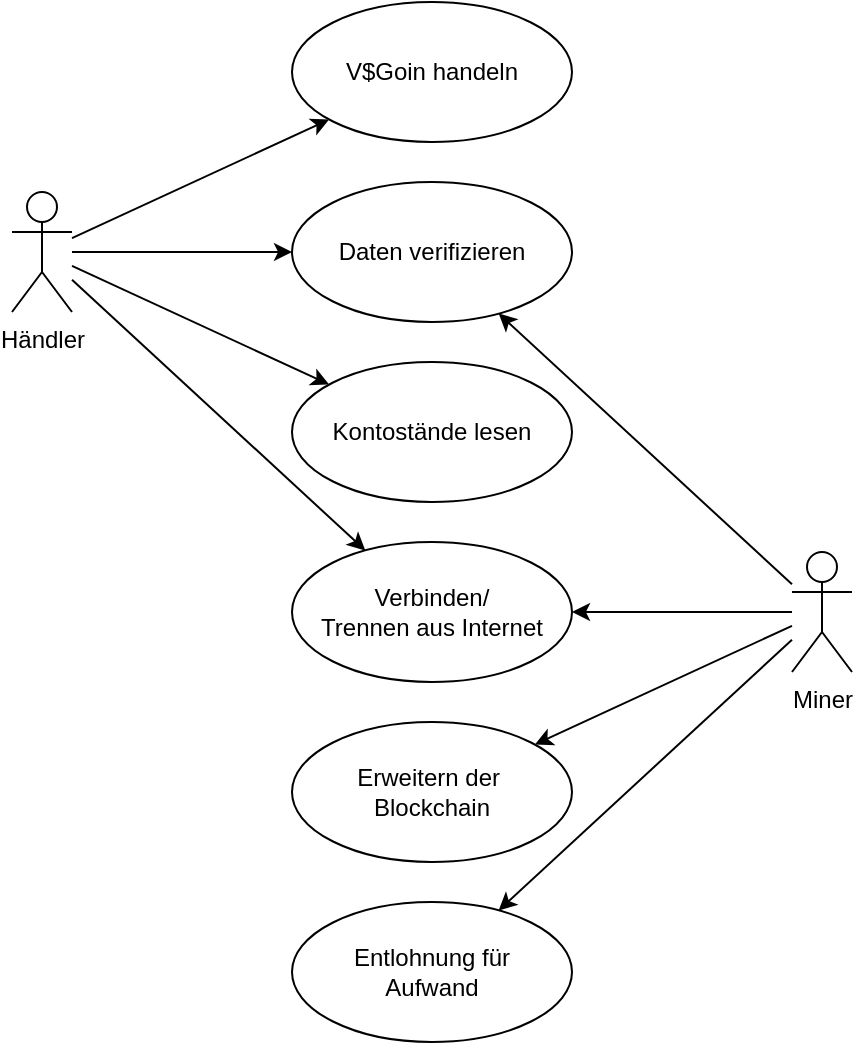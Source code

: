 <mxfile version="28.2.8">
  <diagram name="Seite-1" id="5Yrx12I46dSw8LCCXNga">
    <mxGraphModel dx="1752" dy="1118" grid="1" gridSize="10" guides="1" tooltips="1" connect="1" arrows="1" fold="1" page="1" pageScale="1" pageWidth="827" pageHeight="1169" math="0" shadow="0">
      <root>
        <mxCell id="0" />
        <mxCell id="1" parent="0" />
        <mxCell id="AdJ3X4EFP70mwGL6Qefu-1" value="V$Goin handeln" style="ellipse;whiteSpace=wrap;html=1;" vertex="1" parent="1">
          <mxGeometry x="310" y="260" width="140" height="70" as="geometry" />
        </mxCell>
        <mxCell id="AdJ3X4EFP70mwGL6Qefu-6" style="rounded=0;orthogonalLoop=1;jettySize=auto;html=1;" edge="1" parent="1" source="AdJ3X4EFP70mwGL6Qefu-2" target="AdJ3X4EFP70mwGL6Qefu-1">
          <mxGeometry relative="1" as="geometry" />
        </mxCell>
        <mxCell id="AdJ3X4EFP70mwGL6Qefu-7" style="rounded=0;orthogonalLoop=1;jettySize=auto;html=1;" edge="1" parent="1" source="AdJ3X4EFP70mwGL6Qefu-2" target="AdJ3X4EFP70mwGL6Qefu-3">
          <mxGeometry relative="1" as="geometry" />
        </mxCell>
        <mxCell id="AdJ3X4EFP70mwGL6Qefu-8" style="rounded=0;orthogonalLoop=1;jettySize=auto;html=1;" edge="1" parent="1" source="AdJ3X4EFP70mwGL6Qefu-2" target="AdJ3X4EFP70mwGL6Qefu-4">
          <mxGeometry relative="1" as="geometry" />
        </mxCell>
        <mxCell id="AdJ3X4EFP70mwGL6Qefu-9" style="rounded=0;orthogonalLoop=1;jettySize=auto;html=1;" edge="1" parent="1" source="AdJ3X4EFP70mwGL6Qefu-2" target="AdJ3X4EFP70mwGL6Qefu-5">
          <mxGeometry relative="1" as="geometry" />
        </mxCell>
        <mxCell id="AdJ3X4EFP70mwGL6Qefu-2" value="Händler" style="shape=umlActor;verticalLabelPosition=bottom;verticalAlign=top;html=1;" vertex="1" parent="1">
          <mxGeometry x="170" y="355" width="30" height="60" as="geometry" />
        </mxCell>
        <mxCell id="AdJ3X4EFP70mwGL6Qefu-3" value="Daten verifizieren" style="ellipse;whiteSpace=wrap;html=1;" vertex="1" parent="1">
          <mxGeometry x="310" y="350" width="140" height="70" as="geometry" />
        </mxCell>
        <mxCell id="AdJ3X4EFP70mwGL6Qefu-4" value="Kontostände lesen" style="ellipse;whiteSpace=wrap;html=1;" vertex="1" parent="1">
          <mxGeometry x="310" y="440" width="140" height="70" as="geometry" />
        </mxCell>
        <mxCell id="AdJ3X4EFP70mwGL6Qefu-5" value="Verbinden/&lt;div&gt;Trennen aus Internet&lt;/div&gt;" style="ellipse;whiteSpace=wrap;html=1;" vertex="1" parent="1">
          <mxGeometry x="310" y="530" width="140" height="70" as="geometry" />
        </mxCell>
        <mxCell id="AdJ3X4EFP70mwGL6Qefu-10" value="Erweitern der&amp;nbsp;&lt;div&gt;Blockchain&lt;/div&gt;" style="ellipse;whiteSpace=wrap;html=1;" vertex="1" parent="1">
          <mxGeometry x="310" y="620" width="140" height="70" as="geometry" />
        </mxCell>
        <mxCell id="AdJ3X4EFP70mwGL6Qefu-12" style="rounded=0;orthogonalLoop=1;jettySize=auto;html=1;" edge="1" parent="1" source="AdJ3X4EFP70mwGL6Qefu-11" target="AdJ3X4EFP70mwGL6Qefu-5">
          <mxGeometry relative="1" as="geometry" />
        </mxCell>
        <mxCell id="AdJ3X4EFP70mwGL6Qefu-13" style="rounded=0;orthogonalLoop=1;jettySize=auto;html=1;" edge="1" parent="1" source="AdJ3X4EFP70mwGL6Qefu-11" target="AdJ3X4EFP70mwGL6Qefu-10">
          <mxGeometry relative="1" as="geometry" />
        </mxCell>
        <mxCell id="AdJ3X4EFP70mwGL6Qefu-15" style="rounded=0;orthogonalLoop=1;jettySize=auto;html=1;" edge="1" parent="1" source="AdJ3X4EFP70mwGL6Qefu-11" target="AdJ3X4EFP70mwGL6Qefu-14">
          <mxGeometry relative="1" as="geometry" />
        </mxCell>
        <mxCell id="AdJ3X4EFP70mwGL6Qefu-16" style="rounded=0;orthogonalLoop=1;jettySize=auto;html=1;" edge="1" parent="1" source="AdJ3X4EFP70mwGL6Qefu-11" target="AdJ3X4EFP70mwGL6Qefu-3">
          <mxGeometry relative="1" as="geometry" />
        </mxCell>
        <mxCell id="AdJ3X4EFP70mwGL6Qefu-11" value="Miner" style="shape=umlActor;verticalLabelPosition=bottom;verticalAlign=top;html=1;" vertex="1" parent="1">
          <mxGeometry x="560" y="535" width="30" height="60" as="geometry" />
        </mxCell>
        <mxCell id="AdJ3X4EFP70mwGL6Qefu-14" value="Entlohnung für&lt;div&gt;Aufwand&lt;/div&gt;" style="ellipse;whiteSpace=wrap;html=1;" vertex="1" parent="1">
          <mxGeometry x="310" y="710" width="140" height="70" as="geometry" />
        </mxCell>
      </root>
    </mxGraphModel>
  </diagram>
</mxfile>
